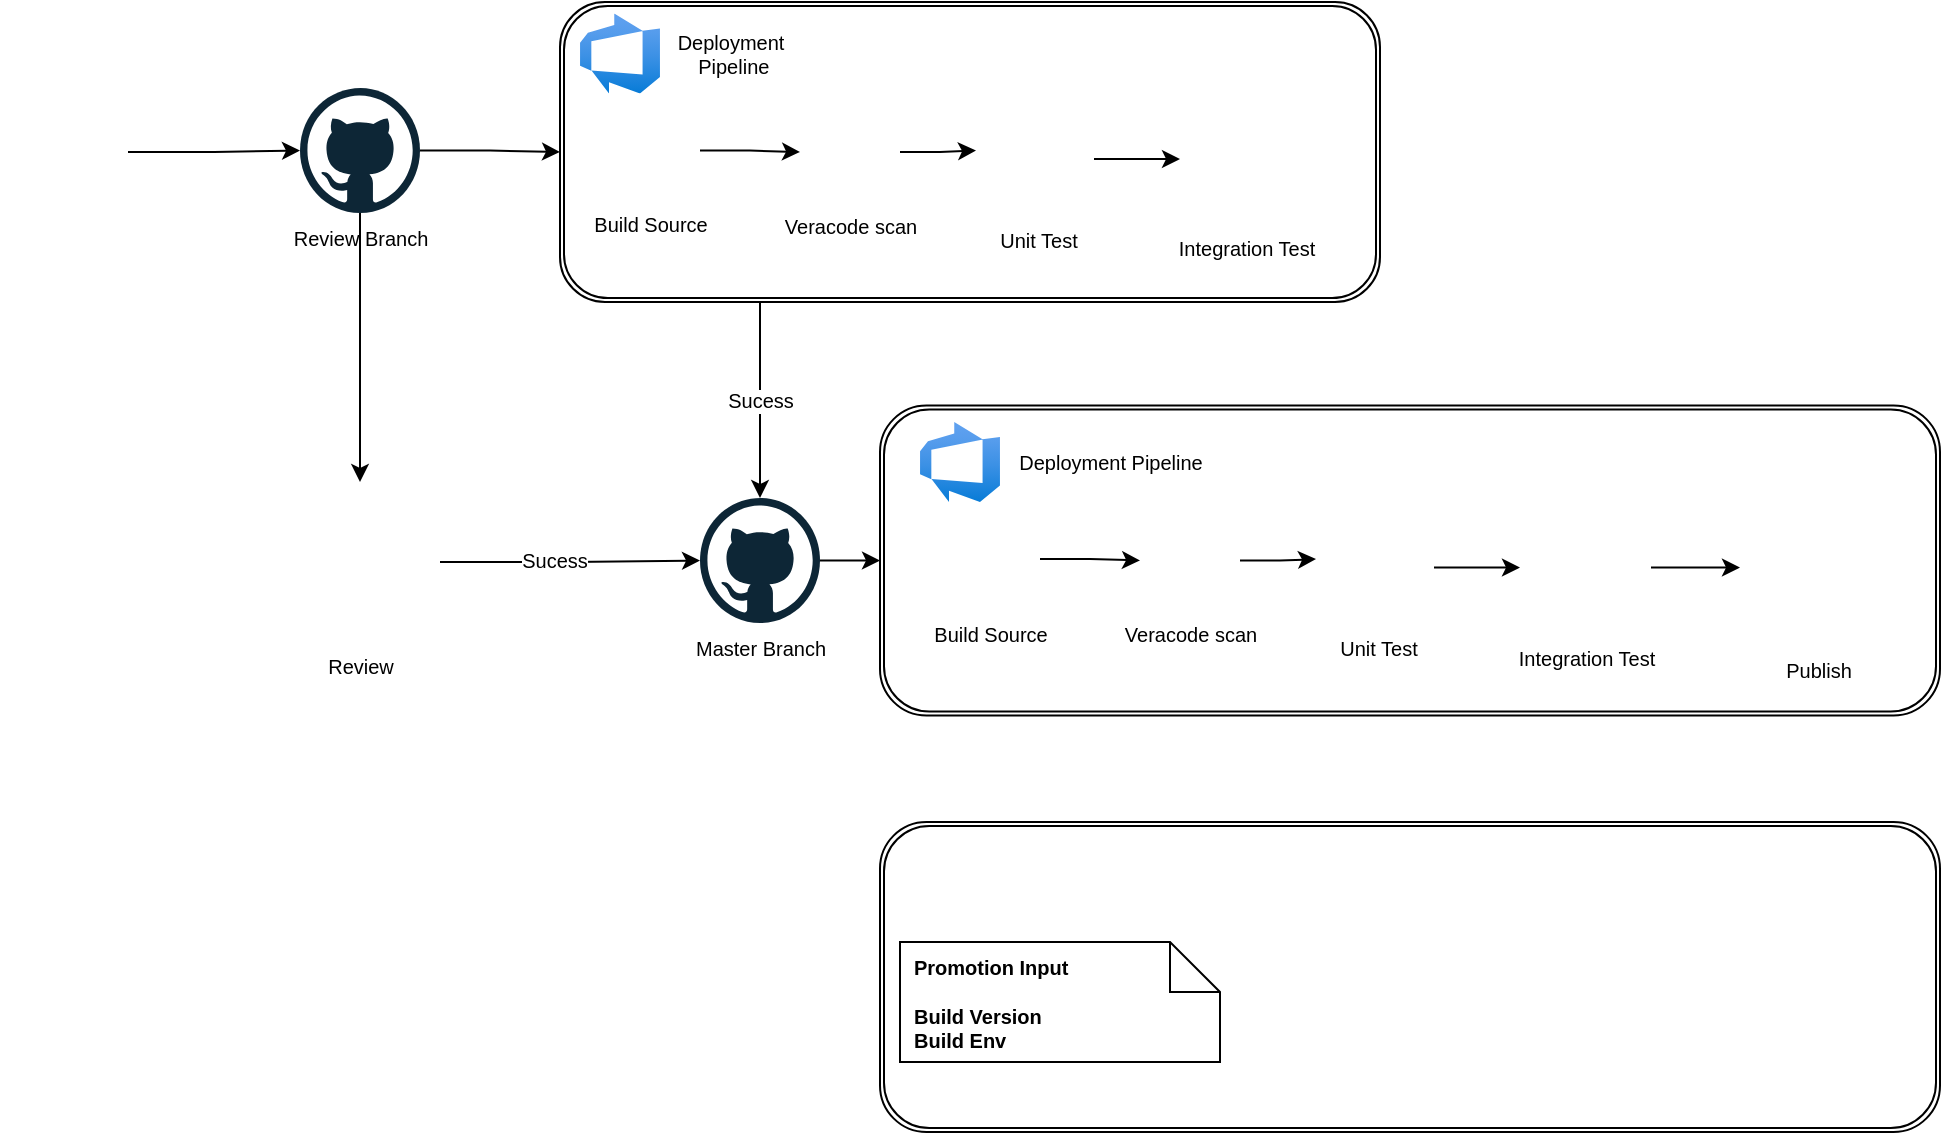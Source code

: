 <mxfile version="15.5.5" type="github">
  <diagram id="Ej70ZjaEq2M4L3pgRUde" name="Page-1">
    <mxGraphModel dx="1422" dy="705" grid="1" gridSize="10" guides="1" tooltips="1" connect="1" arrows="1" fold="1" page="1" pageScale="1" pageWidth="850" pageHeight="1100" math="0" shadow="0">
      <root>
        <mxCell id="0" />
        <mxCell id="1" parent="0" />
        <mxCell id="VzXeBZxzgqzsdJ8qDBCJ-18" style="edgeStyle=orthogonalEdgeStyle;rounded=0;orthogonalLoop=1;jettySize=auto;html=1;fontSize=10;" edge="1" parent="1" source="VzXeBZxzgqzsdJ8qDBCJ-8" target="VzXeBZxzgqzsdJ8qDBCJ-17">
          <mxGeometry relative="1" as="geometry" />
        </mxCell>
        <mxCell id="VzXeBZxzgqzsdJ8qDBCJ-8" value="" style="shape=image;html=1;verticalAlign=top;verticalLabelPosition=bottom;labelBackgroundColor=#ffffff;imageAspect=0;aspect=fixed;image=https://cdn4.iconfinder.com/data/icons/thin-line-icons-for-seo-and-development-1/64/seo_programming-128.png;fontSize=10;" vertex="1" parent="1">
          <mxGeometry x="100" y="173" width="64" height="64" as="geometry" />
        </mxCell>
        <mxCell id="VzXeBZxzgqzsdJ8qDBCJ-21" style="edgeStyle=orthogonalEdgeStyle;rounded=0;orthogonalLoop=1;jettySize=auto;html=1;entryX=0;entryY=0.5;entryDx=0;entryDy=0;fontSize=10;" edge="1" parent="1" source="VzXeBZxzgqzsdJ8qDBCJ-17" target="VzXeBZxzgqzsdJ8qDBCJ-19">
          <mxGeometry relative="1" as="geometry" />
        </mxCell>
        <mxCell id="VzXeBZxzgqzsdJ8qDBCJ-26" style="edgeStyle=orthogonalEdgeStyle;rounded=0;orthogonalLoop=1;jettySize=auto;html=1;fontSize=10;" edge="1" parent="1" source="VzXeBZxzgqzsdJ8qDBCJ-17" target="VzXeBZxzgqzsdJ8qDBCJ-25">
          <mxGeometry relative="1" as="geometry" />
        </mxCell>
        <mxCell id="VzXeBZxzgqzsdJ8qDBCJ-17" value="Review Branch" style="dashed=0;outlineConnect=0;html=1;align=center;labelPosition=center;verticalLabelPosition=bottom;verticalAlign=top;shape=mxgraph.weblogos.github;fontSize=10;" vertex="1" parent="1">
          <mxGeometry x="250" y="173" width="60" height="62.5" as="geometry" />
        </mxCell>
        <mxCell id="VzXeBZxzgqzsdJ8qDBCJ-37" value="Sucess" style="edgeStyle=orthogonalEdgeStyle;rounded=0;orthogonalLoop=1;jettySize=auto;html=1;fontSize=10;" edge="1" parent="1" source="VzXeBZxzgqzsdJ8qDBCJ-19" target="VzXeBZxzgqzsdJ8qDBCJ-36">
          <mxGeometry relative="1" as="geometry">
            <Array as="points">
              <mxPoint x="480" y="310" />
              <mxPoint x="480" y="310" />
            </Array>
          </mxGeometry>
        </mxCell>
        <mxCell id="VzXeBZxzgqzsdJ8qDBCJ-19" value="" style="shape=ext;double=1;rounded=1;whiteSpace=wrap;html=1;fontSize=10;" vertex="1" parent="1">
          <mxGeometry x="380" y="130" width="410" height="150" as="geometry" />
        </mxCell>
        <mxCell id="VzXeBZxzgqzsdJ8qDBCJ-24" style="edgeStyle=orthogonalEdgeStyle;rounded=0;orthogonalLoop=1;jettySize=auto;html=1;entryX=0;entryY=0.5;entryDx=0;entryDy=0;fontSize=10;" edge="1" parent="1" source="VzXeBZxzgqzsdJ8qDBCJ-22" target="VzXeBZxzgqzsdJ8qDBCJ-23">
          <mxGeometry relative="1" as="geometry" />
        </mxCell>
        <mxCell id="VzXeBZxzgqzsdJ8qDBCJ-22" value="Build Source" style="shape=image;html=1;verticalAlign=top;verticalLabelPosition=bottom;labelBackgroundColor=#ffffff;imageAspect=0;aspect=fixed;image=https://cdn3.iconfinder.com/data/icons/filled-construction-1/64/Artboard_18-128.png;fontSize=10;" vertex="1" parent="1">
          <mxGeometry x="400" y="179.25" width="50" height="50" as="geometry" />
        </mxCell>
        <mxCell id="VzXeBZxzgqzsdJ8qDBCJ-28" style="edgeStyle=orthogonalEdgeStyle;rounded=0;orthogonalLoop=1;jettySize=auto;html=1;fontSize=10;" edge="1" parent="1" source="VzXeBZxzgqzsdJ8qDBCJ-23">
          <mxGeometry relative="1" as="geometry">
            <mxPoint x="588" y="204.3" as="targetPoint" />
          </mxGeometry>
        </mxCell>
        <mxCell id="VzXeBZxzgqzsdJ8qDBCJ-23" value="Veracode scan" style="shape=image;html=1;verticalAlign=top;verticalLabelPosition=bottom;labelBackgroundColor=#ffffff;imageAspect=0;aspect=fixed;image=https://cdn2.iconfinder.com/data/icons/analytic-investment-and-balanced-scorecard/512/433_3d_dimensional_holographic_scan_scanner_3d_print_printing-128.png;fontSize=10;" vertex="1" parent="1">
          <mxGeometry x="500" y="180" width="50" height="50" as="geometry" />
        </mxCell>
        <mxCell id="VzXeBZxzgqzsdJ8qDBCJ-38" style="edgeStyle=orthogonalEdgeStyle;rounded=0;orthogonalLoop=1;jettySize=auto;html=1;fontSize=10;" edge="1" parent="1" source="VzXeBZxzgqzsdJ8qDBCJ-25" target="VzXeBZxzgqzsdJ8qDBCJ-36">
          <mxGeometry relative="1" as="geometry" />
        </mxCell>
        <mxCell id="VzXeBZxzgqzsdJ8qDBCJ-40" value="Sucess" style="edgeLabel;html=1;align=center;verticalAlign=middle;resizable=0;points=[];fontSize=10;" vertex="1" connectable="0" parent="VzXeBZxzgqzsdJ8qDBCJ-38">
          <mxGeometry x="-0.131" y="1" relative="1" as="geometry">
            <mxPoint as="offset" />
          </mxGeometry>
        </mxCell>
        <mxCell id="VzXeBZxzgqzsdJ8qDBCJ-25" value="Review" style="shape=image;html=1;verticalAlign=top;verticalLabelPosition=bottom;labelBackgroundColor=#ffffff;imageAspect=0;aspect=fixed;image=https://cdn3.iconfinder.com/data/icons/customer-support-24/64/customer-satisfaction-system-review-evaluation-128.png;fontSize=10;" vertex="1" parent="1">
          <mxGeometry x="240" y="370" width="80" height="80" as="geometry" />
        </mxCell>
        <mxCell id="VzXeBZxzgqzsdJ8qDBCJ-35" style="edgeStyle=orthogonalEdgeStyle;rounded=0;orthogonalLoop=1;jettySize=auto;html=1;entryX=0;entryY=0.5;entryDx=0;entryDy=0;fontSize=10;" edge="1" parent="1" source="VzXeBZxzgqzsdJ8qDBCJ-29" target="VzXeBZxzgqzsdJ8qDBCJ-32">
          <mxGeometry relative="1" as="geometry" />
        </mxCell>
        <mxCell id="VzXeBZxzgqzsdJ8qDBCJ-29" value="Unit Test" style="shape=image;html=1;verticalAlign=top;verticalLabelPosition=bottom;labelBackgroundColor=#ffffff;imageAspect=0;aspect=fixed;image=https://cdn0.iconfinder.com/data/icons/gcons-2/21/test1-128.png;fontSize=10;" vertex="1" parent="1">
          <mxGeometry x="590" y="180" width="57" height="57" as="geometry" />
        </mxCell>
        <mxCell id="VzXeBZxzgqzsdJ8qDBCJ-32" value="Integration Test" style="shape=image;html=1;verticalAlign=top;verticalLabelPosition=bottom;labelBackgroundColor=#ffffff;imageAspect=0;aspect=fixed;image=https://cdn0.iconfinder.com/data/icons/font-awesome-solid-vol-1/640/cogs-128.png;fontSize=10;" vertex="1" parent="1">
          <mxGeometry x="690" y="175.75" width="65.5" height="65.5" as="geometry" />
        </mxCell>
        <mxCell id="VzXeBZxzgqzsdJ8qDBCJ-62" style="edgeStyle=orthogonalEdgeStyle;rounded=0;orthogonalLoop=1;jettySize=auto;html=1;fontSize=10;" edge="1" parent="1" source="VzXeBZxzgqzsdJ8qDBCJ-36" target="VzXeBZxzgqzsdJ8qDBCJ-53">
          <mxGeometry relative="1" as="geometry" />
        </mxCell>
        <mxCell id="VzXeBZxzgqzsdJ8qDBCJ-36" value="Master Branch" style="dashed=0;outlineConnect=0;html=1;align=center;labelPosition=center;verticalLabelPosition=bottom;verticalAlign=top;shape=mxgraph.weblogos.github;fontSize=10;" vertex="1" parent="1">
          <mxGeometry x="450" y="378" width="60" height="62.5" as="geometry" />
        </mxCell>
        <mxCell id="VzXeBZxzgqzsdJ8qDBCJ-41" value="" style="aspect=fixed;html=1;points=[];align=center;image;fontSize=12;image=img/lib/azure2/devops/Azure_DevOps.svg;" vertex="1" parent="1">
          <mxGeometry x="390" y="135.75" width="40" height="40" as="geometry" />
        </mxCell>
        <mxCell id="VzXeBZxzgqzsdJ8qDBCJ-53" value="" style="shape=ext;double=1;rounded=1;whiteSpace=wrap;html=1;fontSize=10;" vertex="1" parent="1">
          <mxGeometry x="540" y="331.75" width="530" height="155" as="geometry" />
        </mxCell>
        <mxCell id="VzXeBZxzgqzsdJ8qDBCJ-54" style="edgeStyle=orthogonalEdgeStyle;rounded=0;orthogonalLoop=1;jettySize=auto;html=1;entryX=0;entryY=0.5;entryDx=0;entryDy=0;fontSize=10;" edge="1" parent="1" source="VzXeBZxzgqzsdJ8qDBCJ-55" target="VzXeBZxzgqzsdJ8qDBCJ-57">
          <mxGeometry relative="1" as="geometry" />
        </mxCell>
        <mxCell id="VzXeBZxzgqzsdJ8qDBCJ-55" value="Build Source" style="shape=image;html=1;verticalAlign=top;verticalLabelPosition=bottom;labelBackgroundColor=#ffffff;imageAspect=0;aspect=fixed;image=https://cdn3.iconfinder.com/data/icons/filled-construction-1/64/Artboard_18-128.png;fontSize=10;" vertex="1" parent="1">
          <mxGeometry x="570" y="383.5" width="50" height="50" as="geometry" />
        </mxCell>
        <mxCell id="VzXeBZxzgqzsdJ8qDBCJ-56" style="edgeStyle=orthogonalEdgeStyle;rounded=0;orthogonalLoop=1;jettySize=auto;html=1;fontSize=10;" edge="1" parent="1" source="VzXeBZxzgqzsdJ8qDBCJ-57">
          <mxGeometry relative="1" as="geometry">
            <mxPoint x="758" y="408.55" as="targetPoint" />
          </mxGeometry>
        </mxCell>
        <mxCell id="VzXeBZxzgqzsdJ8qDBCJ-57" value="Veracode scan" style="shape=image;html=1;verticalAlign=top;verticalLabelPosition=bottom;labelBackgroundColor=#ffffff;imageAspect=0;aspect=fixed;image=https://cdn2.iconfinder.com/data/icons/analytic-investment-and-balanced-scorecard/512/433_3d_dimensional_holographic_scan_scanner_3d_print_printing-128.png;fontSize=10;" vertex="1" parent="1">
          <mxGeometry x="670" y="384.25" width="50" height="50" as="geometry" />
        </mxCell>
        <mxCell id="VzXeBZxzgqzsdJ8qDBCJ-58" style="edgeStyle=orthogonalEdgeStyle;rounded=0;orthogonalLoop=1;jettySize=auto;html=1;entryX=0;entryY=0.5;entryDx=0;entryDy=0;fontSize=10;" edge="1" parent="1" source="VzXeBZxzgqzsdJ8qDBCJ-59" target="VzXeBZxzgqzsdJ8qDBCJ-60">
          <mxGeometry relative="1" as="geometry" />
        </mxCell>
        <mxCell id="VzXeBZxzgqzsdJ8qDBCJ-59" value="Unit Test" style="shape=image;html=1;verticalAlign=top;verticalLabelPosition=bottom;labelBackgroundColor=#ffffff;imageAspect=0;aspect=fixed;image=https://cdn0.iconfinder.com/data/icons/gcons-2/21/test1-128.png;fontSize=10;" vertex="1" parent="1">
          <mxGeometry x="760" y="384.25" width="57" height="57" as="geometry" />
        </mxCell>
        <mxCell id="VzXeBZxzgqzsdJ8qDBCJ-66" style="edgeStyle=orthogonalEdgeStyle;rounded=0;orthogonalLoop=1;jettySize=auto;html=1;fontSize=10;" edge="1" parent="1" source="VzXeBZxzgqzsdJ8qDBCJ-60" target="VzXeBZxzgqzsdJ8qDBCJ-64">
          <mxGeometry relative="1" as="geometry" />
        </mxCell>
        <mxCell id="VzXeBZxzgqzsdJ8qDBCJ-60" value="Integration Test" style="shape=image;html=1;verticalAlign=top;verticalLabelPosition=bottom;labelBackgroundColor=#ffffff;imageAspect=0;aspect=fixed;image=https://cdn0.iconfinder.com/data/icons/font-awesome-solid-vol-1/640/cogs-128.png;fontSize=10;" vertex="1" parent="1">
          <mxGeometry x="860" y="380" width="65.5" height="65.5" as="geometry" />
        </mxCell>
        <mxCell id="VzXeBZxzgqzsdJ8qDBCJ-61" value="" style="aspect=fixed;html=1;points=[];align=center;image;fontSize=12;image=img/lib/azure2/devops/Azure_DevOps.svg;" vertex="1" parent="1">
          <mxGeometry x="560" y="340" width="40" height="40" as="geometry" />
        </mxCell>
        <mxCell id="VzXeBZxzgqzsdJ8qDBCJ-64" value="Publish" style="shape=image;html=1;verticalAlign=top;verticalLabelPosition=bottom;labelBackgroundColor=#ffffff;imageAspect=0;aspect=fixed;image=https://cdn3.iconfinder.com/data/icons/software-engineering-and-video-gaming/512/602_Launch_mission_shuttle_startup_publish-128.png;fontSize=10;" vertex="1" parent="1">
          <mxGeometry x="970" y="374" width="77.5" height="77.5" as="geometry" />
        </mxCell>
        <mxCell id="VzXeBZxzgqzsdJ8qDBCJ-68" value="" style="shape=ext;double=1;rounded=1;whiteSpace=wrap;html=1;fontSize=10;" vertex="1" parent="1">
          <mxGeometry x="540" y="540" width="530" height="155" as="geometry" />
        </mxCell>
        <mxCell id="VzXeBZxzgqzsdJ8qDBCJ-71" value="&lt;b&gt;Build Version&lt;br&gt;Build Env&amp;nbsp;&lt;/b&gt;" style="shape=note2;boundedLbl=1;whiteSpace=wrap;html=1;size=25;verticalAlign=top;align=left;spacingLeft=5;fontSize=10;" vertex="1" parent="1">
          <mxGeometry x="550" y="600" width="160" height="60" as="geometry" />
        </mxCell>
        <mxCell id="VzXeBZxzgqzsdJ8qDBCJ-72" value="Promotion Input" style="resizeWidth=1;part=1;strokeColor=none;fillColor=none;align=left;spacingLeft=5;fontSize=10;fontStyle=1" vertex="1" parent="VzXeBZxzgqzsdJ8qDBCJ-71">
          <mxGeometry width="160" height="25" relative="1" as="geometry" />
        </mxCell>
        <mxCell id="VzXeBZxzgqzsdJ8qDBCJ-73" value="Deployment&lt;br&gt;&amp;nbsp;Pipeline" style="text;html=1;align=center;verticalAlign=middle;resizable=0;points=[];autosize=1;strokeColor=none;fillColor=none;fontSize=10;" vertex="1" parent="1">
          <mxGeometry x="430" y="140.75" width="70" height="30" as="geometry" />
        </mxCell>
        <mxCell id="VzXeBZxzgqzsdJ8qDBCJ-74" value="Deployment Pipeline" style="text;html=1;align=center;verticalAlign=middle;resizable=0;points=[];autosize=1;strokeColor=none;fillColor=none;fontSize=10;" vertex="1" parent="1">
          <mxGeometry x="600" y="350" width="110" height="20" as="geometry" />
        </mxCell>
      </root>
    </mxGraphModel>
  </diagram>
</mxfile>
